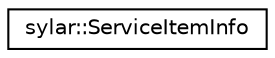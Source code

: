 digraph "类继承关系图"
{
 // LATEX_PDF_SIZE
  edge [fontname="Helvetica",fontsize="10",labelfontname="Helvetica",labelfontsize="10"];
  node [fontname="Helvetica",fontsize="10",shape=record];
  rankdir="LR";
  Node0 [label="sylar::ServiceItemInfo",height=0.2,width=0.4,color="black", fillcolor="white", style="filled",URL="$classsylar_1_1ServiceItemInfo.html",tooltip=" "];
}
